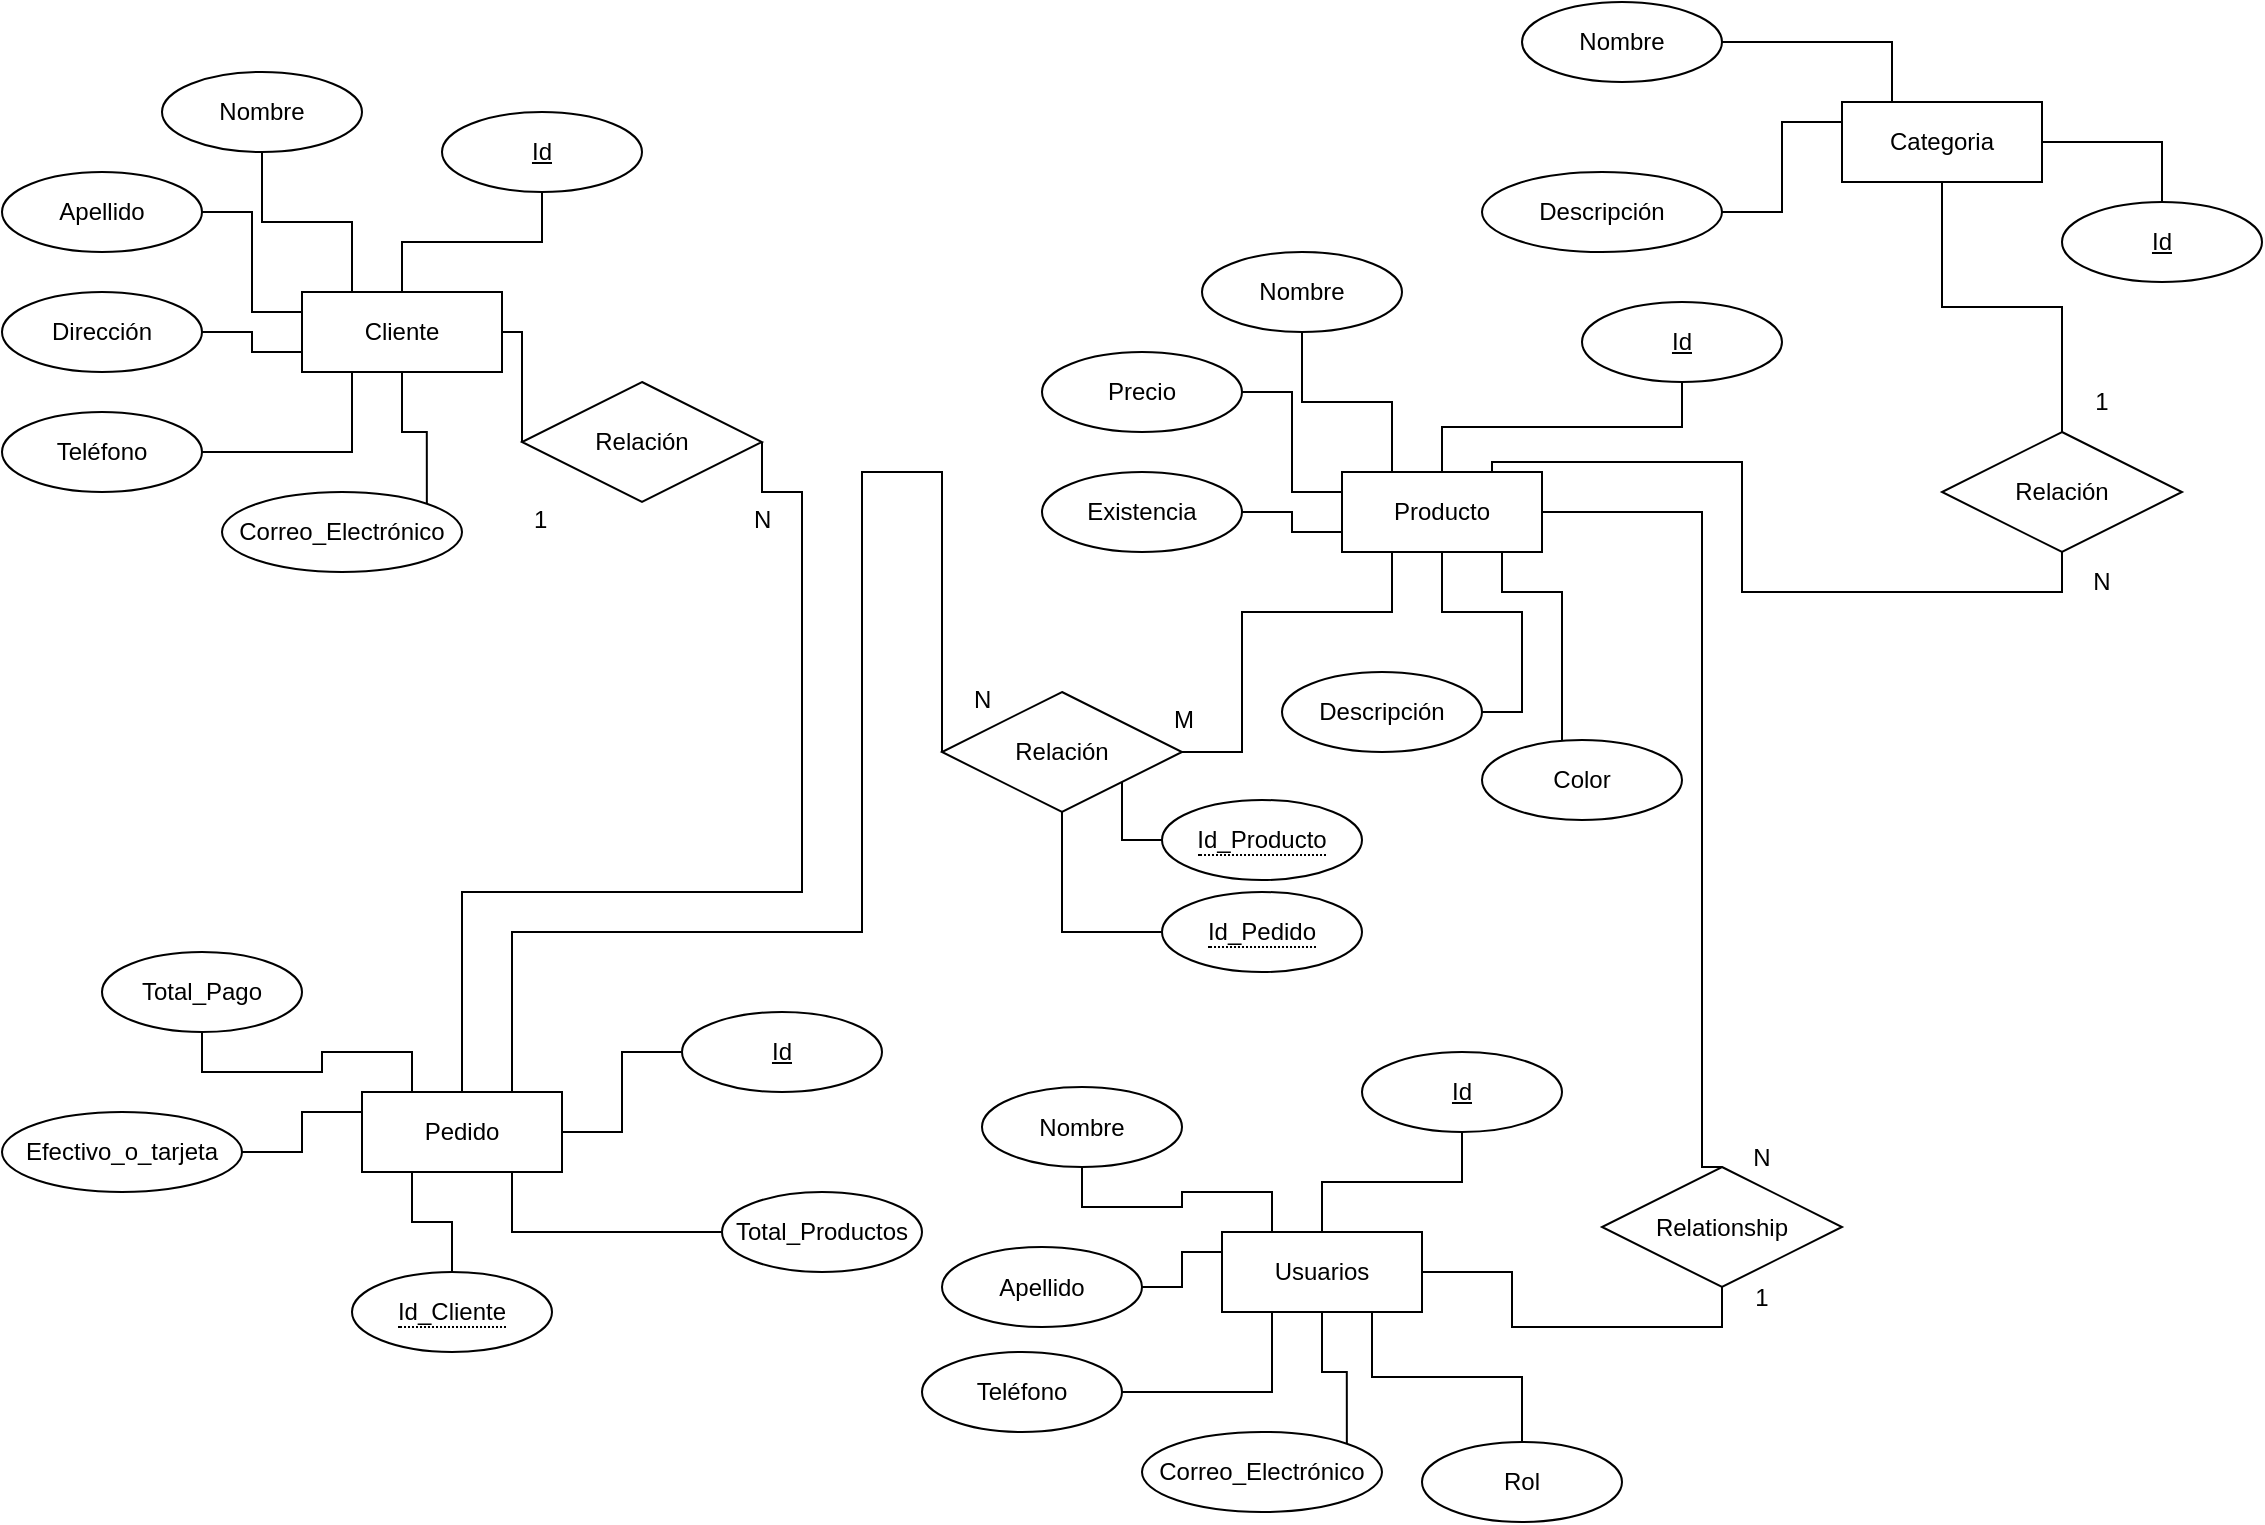 <mxfile version="27.0.5">
  <diagram name="Página-1" id="imqD01M5zrtMZavtxSDU">
    <mxGraphModel dx="1603" dy="1015" grid="1" gridSize="10" guides="1" tooltips="1" connect="1" arrows="1" fold="1" page="1" pageScale="1" pageWidth="1169" pageHeight="827" math="0" shadow="0">
      <root>
        <mxCell id="0" />
        <mxCell id="1" parent="0" />
        <mxCell id="xyCPjFLZ7RANjCCAETmr-10" style="edgeStyle=orthogonalEdgeStyle;rounded=0;orthogonalLoop=1;jettySize=auto;html=1;exitX=0.5;exitY=0;exitDx=0;exitDy=0;endArrow=none;startFill=0;" parent="1" source="xyCPjFLZ7RANjCCAETmr-1" target="xyCPjFLZ7RANjCCAETmr-2" edge="1">
          <mxGeometry relative="1" as="geometry" />
        </mxCell>
        <mxCell id="xyCPjFLZ7RANjCCAETmr-11" style="edgeStyle=orthogonalEdgeStyle;rounded=0;orthogonalLoop=1;jettySize=auto;html=1;exitX=0.25;exitY=0;exitDx=0;exitDy=0;endArrow=none;startFill=0;" parent="1" source="xyCPjFLZ7RANjCCAETmr-1" target="xyCPjFLZ7RANjCCAETmr-3" edge="1">
          <mxGeometry relative="1" as="geometry" />
        </mxCell>
        <mxCell id="xyCPjFLZ7RANjCCAETmr-12" style="edgeStyle=orthogonalEdgeStyle;rounded=0;orthogonalLoop=1;jettySize=auto;html=1;exitX=0;exitY=0.25;exitDx=0;exitDy=0;entryX=1;entryY=0.5;entryDx=0;entryDy=0;endArrow=none;startFill=0;" parent="1" source="xyCPjFLZ7RANjCCAETmr-1" target="xyCPjFLZ7RANjCCAETmr-4" edge="1">
          <mxGeometry relative="1" as="geometry" />
        </mxCell>
        <mxCell id="xyCPjFLZ7RANjCCAETmr-13" style="edgeStyle=orthogonalEdgeStyle;rounded=0;orthogonalLoop=1;jettySize=auto;html=1;exitX=0;exitY=0.75;exitDx=0;exitDy=0;entryX=1;entryY=0.5;entryDx=0;entryDy=0;endArrow=none;startFill=0;" parent="1" source="xyCPjFLZ7RANjCCAETmr-1" target="xyCPjFLZ7RANjCCAETmr-6" edge="1">
          <mxGeometry relative="1" as="geometry" />
        </mxCell>
        <mxCell id="xyCPjFLZ7RANjCCAETmr-14" style="edgeStyle=orthogonalEdgeStyle;rounded=0;orthogonalLoop=1;jettySize=auto;html=1;exitX=0.25;exitY=1;exitDx=0;exitDy=0;entryX=1;entryY=0.5;entryDx=0;entryDy=0;endArrow=none;startFill=0;" parent="1" source="xyCPjFLZ7RANjCCAETmr-1" target="xyCPjFLZ7RANjCCAETmr-7" edge="1">
          <mxGeometry relative="1" as="geometry" />
        </mxCell>
        <mxCell id="xyCPjFLZ7RANjCCAETmr-15" style="edgeStyle=orthogonalEdgeStyle;rounded=0;orthogonalLoop=1;jettySize=auto;html=1;exitX=0.5;exitY=1;exitDx=0;exitDy=0;entryX=1;entryY=0;entryDx=0;entryDy=0;endArrow=none;startFill=0;" parent="1" source="xyCPjFLZ7RANjCCAETmr-1" target="xyCPjFLZ7RANjCCAETmr-8" edge="1">
          <mxGeometry relative="1" as="geometry" />
        </mxCell>
        <mxCell id="xyCPjFLZ7RANjCCAETmr-44" style="edgeStyle=orthogonalEdgeStyle;rounded=0;orthogonalLoop=1;jettySize=auto;html=1;exitX=1;exitY=0.5;exitDx=0;exitDy=0;entryX=0;entryY=0.5;entryDx=0;entryDy=0;endArrow=none;startFill=0;" parent="1" source="xyCPjFLZ7RANjCCAETmr-1" target="xyCPjFLZ7RANjCCAETmr-43" edge="1">
          <mxGeometry relative="1" as="geometry">
            <Array as="points">
              <mxPoint x="270" y="185" />
            </Array>
          </mxGeometry>
        </mxCell>
        <mxCell id="xyCPjFLZ7RANjCCAETmr-1" value="Cliente" style="whiteSpace=wrap;html=1;align=center;" parent="1" vertex="1">
          <mxGeometry x="160" y="165" width="100" height="40" as="geometry" />
        </mxCell>
        <mxCell id="xyCPjFLZ7RANjCCAETmr-2" value="Id" style="ellipse;whiteSpace=wrap;html=1;align=center;fontStyle=4;" parent="1" vertex="1">
          <mxGeometry x="230" y="75" width="100" height="40" as="geometry" />
        </mxCell>
        <mxCell id="xyCPjFLZ7RANjCCAETmr-3" value="Nombre" style="ellipse;whiteSpace=wrap;html=1;align=center;" parent="1" vertex="1">
          <mxGeometry x="90" y="55" width="100" height="40" as="geometry" />
        </mxCell>
        <mxCell id="xyCPjFLZ7RANjCCAETmr-4" value="Apellido" style="ellipse;whiteSpace=wrap;html=1;align=center;" parent="1" vertex="1">
          <mxGeometry x="10" y="105" width="100" height="40" as="geometry" />
        </mxCell>
        <mxCell id="xyCPjFLZ7RANjCCAETmr-6" value="Dirección" style="ellipse;whiteSpace=wrap;html=1;align=center;" parent="1" vertex="1">
          <mxGeometry x="10" y="165" width="100" height="40" as="geometry" />
        </mxCell>
        <mxCell id="xyCPjFLZ7RANjCCAETmr-7" value="Teléfono" style="ellipse;whiteSpace=wrap;html=1;align=center;" parent="1" vertex="1">
          <mxGeometry x="10" y="225" width="100" height="40" as="geometry" />
        </mxCell>
        <mxCell id="xyCPjFLZ7RANjCCAETmr-8" value="Correo_Electrónico" style="ellipse;whiteSpace=wrap;html=1;align=center;" parent="1" vertex="1">
          <mxGeometry x="120" y="265" width="120" height="40" as="geometry" />
        </mxCell>
        <mxCell id="xyCPjFLZ7RANjCCAETmr-16" style="edgeStyle=orthogonalEdgeStyle;rounded=0;orthogonalLoop=1;jettySize=auto;html=1;exitX=0.5;exitY=0;exitDx=0;exitDy=0;endArrow=none;startFill=0;" parent="1" source="xyCPjFLZ7RANjCCAETmr-22" target="xyCPjFLZ7RANjCCAETmr-23" edge="1">
          <mxGeometry relative="1" as="geometry" />
        </mxCell>
        <mxCell id="xyCPjFLZ7RANjCCAETmr-17" style="edgeStyle=orthogonalEdgeStyle;rounded=0;orthogonalLoop=1;jettySize=auto;html=1;exitX=0.25;exitY=0;exitDx=0;exitDy=0;endArrow=none;startFill=0;" parent="1" source="xyCPjFLZ7RANjCCAETmr-22" target="xyCPjFLZ7RANjCCAETmr-24" edge="1">
          <mxGeometry relative="1" as="geometry" />
        </mxCell>
        <mxCell id="xyCPjFLZ7RANjCCAETmr-18" style="edgeStyle=orthogonalEdgeStyle;rounded=0;orthogonalLoop=1;jettySize=auto;html=1;exitX=0;exitY=0.25;exitDx=0;exitDy=0;entryX=1;entryY=0.5;entryDx=0;entryDy=0;endArrow=none;startFill=0;" parent="1" source="xyCPjFLZ7RANjCCAETmr-22" target="xyCPjFLZ7RANjCCAETmr-25" edge="1">
          <mxGeometry relative="1" as="geometry" />
        </mxCell>
        <mxCell id="xyCPjFLZ7RANjCCAETmr-19" style="edgeStyle=orthogonalEdgeStyle;rounded=0;orthogonalLoop=1;jettySize=auto;html=1;exitX=0;exitY=0.75;exitDx=0;exitDy=0;entryX=1;entryY=0.5;entryDx=0;entryDy=0;endArrow=none;startFill=0;" parent="1" source="xyCPjFLZ7RANjCCAETmr-22" target="xyCPjFLZ7RANjCCAETmr-26" edge="1">
          <mxGeometry relative="1" as="geometry" />
        </mxCell>
        <mxCell id="xyCPjFLZ7RANjCCAETmr-20" style="edgeStyle=orthogonalEdgeStyle;rounded=0;orthogonalLoop=1;jettySize=auto;html=1;exitX=0.5;exitY=1;exitDx=0;exitDy=0;entryX=1;entryY=0.5;entryDx=0;entryDy=0;endArrow=none;startFill=0;" parent="1" source="xyCPjFLZ7RANjCCAETmr-22" target="xyCPjFLZ7RANjCCAETmr-27" edge="1">
          <mxGeometry relative="1" as="geometry" />
        </mxCell>
        <mxCell id="xyCPjFLZ7RANjCCAETmr-21" style="edgeStyle=orthogonalEdgeStyle;rounded=0;orthogonalLoop=1;jettySize=auto;html=1;exitX=0.75;exitY=1;exitDx=0;exitDy=0;entryX=1;entryY=0;entryDx=0;entryDy=0;endArrow=none;startFill=0;" parent="1" source="xyCPjFLZ7RANjCCAETmr-22" target="xyCPjFLZ7RANjCCAETmr-28" edge="1">
          <mxGeometry relative="1" as="geometry">
            <Array as="points">
              <mxPoint x="760" y="295" />
              <mxPoint x="760" y="315" />
              <mxPoint x="790" y="315" />
              <mxPoint x="790" y="395" />
            </Array>
          </mxGeometry>
        </mxCell>
        <mxCell id="xyCPjFLZ7RANjCCAETmr-22" value="Producto" style="whiteSpace=wrap;html=1;align=center;" parent="1" vertex="1">
          <mxGeometry x="680" y="255" width="100" height="40" as="geometry" />
        </mxCell>
        <mxCell id="xyCPjFLZ7RANjCCAETmr-23" value="Id" style="ellipse;whiteSpace=wrap;html=1;align=center;fontStyle=4;" parent="1" vertex="1">
          <mxGeometry x="800" y="170" width="100" height="40" as="geometry" />
        </mxCell>
        <mxCell id="xyCPjFLZ7RANjCCAETmr-24" value="Nombre" style="ellipse;whiteSpace=wrap;html=1;align=center;" parent="1" vertex="1">
          <mxGeometry x="610" y="145" width="100" height="40" as="geometry" />
        </mxCell>
        <mxCell id="xyCPjFLZ7RANjCCAETmr-25" value="Precio" style="ellipse;whiteSpace=wrap;html=1;align=center;" parent="1" vertex="1">
          <mxGeometry x="530" y="195" width="100" height="40" as="geometry" />
        </mxCell>
        <mxCell id="xyCPjFLZ7RANjCCAETmr-26" value="Existencia" style="ellipse;whiteSpace=wrap;html=1;align=center;" parent="1" vertex="1">
          <mxGeometry x="530" y="255" width="100" height="40" as="geometry" />
        </mxCell>
        <mxCell id="xyCPjFLZ7RANjCCAETmr-27" value="Descripción" style="ellipse;whiteSpace=wrap;html=1;align=center;" parent="1" vertex="1">
          <mxGeometry x="650" y="355" width="100" height="40" as="geometry" />
        </mxCell>
        <mxCell id="xyCPjFLZ7RANjCCAETmr-28" value="Color" style="ellipse;whiteSpace=wrap;html=1;align=center;" parent="1" vertex="1">
          <mxGeometry x="750" y="389" width="100" height="40" as="geometry" />
        </mxCell>
        <mxCell id="xyCPjFLZ7RANjCCAETmr-29" style="edgeStyle=orthogonalEdgeStyle;rounded=0;orthogonalLoop=1;jettySize=auto;html=1;exitX=1;exitY=0.5;exitDx=0;exitDy=0;endArrow=none;startFill=0;" parent="1" source="xyCPjFLZ7RANjCCAETmr-35" target="xyCPjFLZ7RANjCCAETmr-36" edge="1">
          <mxGeometry relative="1" as="geometry" />
        </mxCell>
        <mxCell id="xyCPjFLZ7RANjCCAETmr-30" style="edgeStyle=orthogonalEdgeStyle;rounded=0;orthogonalLoop=1;jettySize=auto;html=1;exitX=0.25;exitY=0;exitDx=0;exitDy=0;endArrow=none;startFill=0;" parent="1" source="xyCPjFLZ7RANjCCAETmr-35" target="xyCPjFLZ7RANjCCAETmr-37" edge="1">
          <mxGeometry relative="1" as="geometry" />
        </mxCell>
        <mxCell id="xyCPjFLZ7RANjCCAETmr-31" style="edgeStyle=orthogonalEdgeStyle;rounded=0;orthogonalLoop=1;jettySize=auto;html=1;exitX=0;exitY=0.25;exitDx=0;exitDy=0;entryX=1;entryY=0.5;entryDx=0;entryDy=0;endArrow=none;startFill=0;" parent="1" source="xyCPjFLZ7RANjCCAETmr-35" target="xyCPjFLZ7RANjCCAETmr-38" edge="1">
          <mxGeometry relative="1" as="geometry" />
        </mxCell>
        <mxCell id="xyCPjFLZ7RANjCCAETmr-33" style="edgeStyle=orthogonalEdgeStyle;rounded=0;orthogonalLoop=1;jettySize=auto;html=1;exitX=0.75;exitY=1;exitDx=0;exitDy=0;entryX=0;entryY=0.5;entryDx=0;entryDy=0;endArrow=none;startFill=0;" parent="1" source="xyCPjFLZ7RANjCCAETmr-35" target="xyCPjFLZ7RANjCCAETmr-40" edge="1">
          <mxGeometry relative="1" as="geometry" />
        </mxCell>
        <mxCell id="xyCPjFLZ7RANjCCAETmr-35" value="Pedido" style="whiteSpace=wrap;html=1;align=center;" parent="1" vertex="1">
          <mxGeometry x="190" y="565" width="100" height="40" as="geometry" />
        </mxCell>
        <mxCell id="xyCPjFLZ7RANjCCAETmr-36" value="Id" style="ellipse;whiteSpace=wrap;html=1;align=center;fontStyle=4;" parent="1" vertex="1">
          <mxGeometry x="350" y="525" width="100" height="40" as="geometry" />
        </mxCell>
        <mxCell id="xyCPjFLZ7RANjCCAETmr-37" value="Total_Pago" style="ellipse;whiteSpace=wrap;html=1;align=center;" parent="1" vertex="1">
          <mxGeometry x="60" y="495" width="100" height="40" as="geometry" />
        </mxCell>
        <mxCell id="xyCPjFLZ7RANjCCAETmr-38" value="Efectivo_o_tarjeta" style="ellipse;whiteSpace=wrap;html=1;align=center;" parent="1" vertex="1">
          <mxGeometry x="10" y="575" width="120" height="40" as="geometry" />
        </mxCell>
        <mxCell id="xyCPjFLZ7RANjCCAETmr-40" value="Total_Productos" style="ellipse;whiteSpace=wrap;html=1;align=center;" parent="1" vertex="1">
          <mxGeometry x="370" y="615" width="100" height="40" as="geometry" />
        </mxCell>
        <mxCell id="xyCPjFLZ7RANjCCAETmr-45" style="edgeStyle=orthogonalEdgeStyle;rounded=0;orthogonalLoop=1;jettySize=auto;html=1;exitX=1;exitY=0.5;exitDx=0;exitDy=0;entryX=0.5;entryY=0;entryDx=0;entryDy=0;endArrow=none;startFill=0;" parent="1" source="xyCPjFLZ7RANjCCAETmr-43" target="xyCPjFLZ7RANjCCAETmr-35" edge="1">
          <mxGeometry relative="1" as="geometry">
            <Array as="points">
              <mxPoint x="410" y="265" />
              <mxPoint x="410" y="465" />
              <mxPoint x="240" y="465" />
            </Array>
          </mxGeometry>
        </mxCell>
        <mxCell id="xyCPjFLZ7RANjCCAETmr-43" value="Relación" style="shape=rhombus;perimeter=rhombusPerimeter;whiteSpace=wrap;html=1;align=center;" parent="1" vertex="1">
          <mxGeometry x="270" y="210" width="120" height="60" as="geometry" />
        </mxCell>
        <mxCell id="xyCPjFLZ7RANjCCAETmr-46" value="1" style="text;strokeColor=none;fillColor=none;spacingLeft=4;spacingRight=4;overflow=hidden;rotatable=0;points=[[0,0.5],[1,0.5]];portConstraint=eastwest;fontSize=12;whiteSpace=wrap;html=1;" parent="1" vertex="1">
          <mxGeometry x="270" y="265" width="40" height="30" as="geometry" />
        </mxCell>
        <mxCell id="xyCPjFLZ7RANjCCAETmr-48" value="N" style="text;strokeColor=none;fillColor=none;spacingLeft=4;spacingRight=4;overflow=hidden;rotatable=0;points=[[0,0.5],[1,0.5]];portConstraint=eastwest;fontSize=12;whiteSpace=wrap;html=1;" parent="1" vertex="1">
          <mxGeometry x="380" y="265" width="40" height="30" as="geometry" />
        </mxCell>
        <mxCell id="xyCPjFLZ7RANjCCAETmr-50" style="edgeStyle=orthogonalEdgeStyle;rounded=0;orthogonalLoop=1;jettySize=auto;html=1;exitX=0;exitY=0.5;exitDx=0;exitDy=0;entryX=0.75;entryY=0;entryDx=0;entryDy=0;endArrow=none;startFill=0;" parent="1" source="xyCPjFLZ7RANjCCAETmr-49" target="xyCPjFLZ7RANjCCAETmr-35" edge="1">
          <mxGeometry relative="1" as="geometry">
            <Array as="points">
              <mxPoint x="440" y="255" />
              <mxPoint x="440" y="485" />
              <mxPoint x="265" y="485" />
            </Array>
          </mxGeometry>
        </mxCell>
        <mxCell id="xyCPjFLZ7RANjCCAETmr-51" style="edgeStyle=orthogonalEdgeStyle;rounded=0;orthogonalLoop=1;jettySize=auto;html=1;exitX=1;exitY=0.5;exitDx=0;exitDy=0;entryX=0.25;entryY=1;entryDx=0;entryDy=0;endArrow=none;startFill=0;" parent="1" source="xyCPjFLZ7RANjCCAETmr-49" target="xyCPjFLZ7RANjCCAETmr-22" edge="1">
          <mxGeometry relative="1" as="geometry">
            <Array as="points">
              <mxPoint x="630" y="395" />
              <mxPoint x="630" y="325" />
              <mxPoint x="705" y="325" />
            </Array>
          </mxGeometry>
        </mxCell>
        <mxCell id="xyCPjFLZ7RANjCCAETmr-49" value="Relación" style="shape=rhombus;perimeter=rhombusPerimeter;whiteSpace=wrap;html=1;align=center;" parent="1" vertex="1">
          <mxGeometry x="480" y="365" width="120" height="60" as="geometry" />
        </mxCell>
        <mxCell id="xyCPjFLZ7RANjCCAETmr-54" value="N" style="text;strokeColor=none;fillColor=none;spacingLeft=4;spacingRight=4;overflow=hidden;rotatable=0;points=[[0,0.5],[1,0.5]];portConstraint=eastwest;fontSize=12;whiteSpace=wrap;html=1;" parent="1" vertex="1">
          <mxGeometry x="490" y="355" width="40" height="30" as="geometry" />
        </mxCell>
        <mxCell id="xyCPjFLZ7RANjCCAETmr-55" value="M" style="text;strokeColor=none;fillColor=none;spacingLeft=4;spacingRight=4;overflow=hidden;rotatable=0;points=[[0,0.5],[1,0.5]];portConstraint=eastwest;fontSize=12;whiteSpace=wrap;html=1;" parent="1" vertex="1">
          <mxGeometry x="590" y="365" width="40" height="30" as="geometry" />
        </mxCell>
        <mxCell id="xyCPjFLZ7RANjCCAETmr-63" style="edgeStyle=orthogonalEdgeStyle;rounded=0;orthogonalLoop=1;jettySize=auto;html=1;exitX=0;exitY=0.5;exitDx=0;exitDy=0;entryX=1;entryY=1;entryDx=0;entryDy=0;endArrow=none;startFill=0;" parent="1" source="xyCPjFLZ7RANjCCAETmr-56" target="xyCPjFLZ7RANjCCAETmr-49" edge="1">
          <mxGeometry relative="1" as="geometry" />
        </mxCell>
        <mxCell id="xyCPjFLZ7RANjCCAETmr-56" value="&lt;span style=&quot;border-bottom: 1px dotted&quot;&gt;Id_Producto&lt;/span&gt;" style="ellipse;whiteSpace=wrap;html=1;align=center;" parent="1" vertex="1">
          <mxGeometry x="590" y="419" width="100" height="40" as="geometry" />
        </mxCell>
        <mxCell id="xyCPjFLZ7RANjCCAETmr-64" style="edgeStyle=orthogonalEdgeStyle;rounded=0;orthogonalLoop=1;jettySize=auto;html=1;exitX=0;exitY=0.5;exitDx=0;exitDy=0;entryX=0.5;entryY=1;entryDx=0;entryDy=0;endArrow=none;startFill=0;" parent="1" source="xyCPjFLZ7RANjCCAETmr-62" target="xyCPjFLZ7RANjCCAETmr-49" edge="1">
          <mxGeometry relative="1" as="geometry" />
        </mxCell>
        <mxCell id="xyCPjFLZ7RANjCCAETmr-62" value="&lt;span style=&quot;border-bottom: 1px dotted&quot;&gt;Id_Pedido&lt;/span&gt;" style="ellipse;whiteSpace=wrap;html=1;align=center;" parent="1" vertex="1">
          <mxGeometry x="590" y="465" width="100" height="40" as="geometry" />
        </mxCell>
        <mxCell id="xyCPjFLZ7RANjCCAETmr-67" style="edgeStyle=orthogonalEdgeStyle;rounded=0;orthogonalLoop=1;jettySize=auto;html=1;exitX=0.5;exitY=0;exitDx=0;exitDy=0;entryX=0.25;entryY=1;entryDx=0;entryDy=0;endArrow=none;startFill=0;" parent="1" source="xyCPjFLZ7RANjCCAETmr-65" target="xyCPjFLZ7RANjCCAETmr-35" edge="1">
          <mxGeometry relative="1" as="geometry" />
        </mxCell>
        <mxCell id="xyCPjFLZ7RANjCCAETmr-65" value="&lt;span style=&quot;border-bottom: 1px dotted&quot;&gt;Id_Cliente&lt;/span&gt;" style="ellipse;whiteSpace=wrap;html=1;align=center;" parent="1" vertex="1">
          <mxGeometry x="185" y="655" width="100" height="40" as="geometry" />
        </mxCell>
        <mxCell id="LOJ8JT2x4fSzI2Ahi3I2-1" style="edgeStyle=orthogonalEdgeStyle;rounded=0;orthogonalLoop=1;jettySize=auto;html=1;exitX=0.5;exitY=0;exitDx=0;exitDy=0;endArrow=none;startFill=0;" parent="1" source="LOJ8JT2x4fSzI2Ahi3I2-8" target="LOJ8JT2x4fSzI2Ahi3I2-9" edge="1">
          <mxGeometry relative="1" as="geometry" />
        </mxCell>
        <mxCell id="LOJ8JT2x4fSzI2Ahi3I2-2" style="edgeStyle=orthogonalEdgeStyle;rounded=0;orthogonalLoop=1;jettySize=auto;html=1;exitX=0.25;exitY=0;exitDx=0;exitDy=0;endArrow=none;startFill=0;" parent="1" source="LOJ8JT2x4fSzI2Ahi3I2-8" target="LOJ8JT2x4fSzI2Ahi3I2-10" edge="1">
          <mxGeometry relative="1" as="geometry" />
        </mxCell>
        <mxCell id="LOJ8JT2x4fSzI2Ahi3I2-3" style="edgeStyle=orthogonalEdgeStyle;rounded=0;orthogonalLoop=1;jettySize=auto;html=1;exitX=0;exitY=0.25;exitDx=0;exitDy=0;entryX=1;entryY=0.5;entryDx=0;entryDy=0;endArrow=none;startFill=0;" parent="1" source="LOJ8JT2x4fSzI2Ahi3I2-8" target="LOJ8JT2x4fSzI2Ahi3I2-11" edge="1">
          <mxGeometry relative="1" as="geometry" />
        </mxCell>
        <mxCell id="LOJ8JT2x4fSzI2Ahi3I2-5" style="edgeStyle=orthogonalEdgeStyle;rounded=0;orthogonalLoop=1;jettySize=auto;html=1;exitX=0.25;exitY=1;exitDx=0;exitDy=0;entryX=1;entryY=0.5;entryDx=0;entryDy=0;endArrow=none;startFill=0;" parent="1" source="LOJ8JT2x4fSzI2Ahi3I2-8" target="LOJ8JT2x4fSzI2Ahi3I2-13" edge="1">
          <mxGeometry relative="1" as="geometry" />
        </mxCell>
        <mxCell id="LOJ8JT2x4fSzI2Ahi3I2-6" style="edgeStyle=orthogonalEdgeStyle;rounded=0;orthogonalLoop=1;jettySize=auto;html=1;exitX=0.5;exitY=1;exitDx=0;exitDy=0;entryX=1;entryY=0;entryDx=0;entryDy=0;endArrow=none;startFill=0;" parent="1" source="LOJ8JT2x4fSzI2Ahi3I2-8" target="LOJ8JT2x4fSzI2Ahi3I2-14" edge="1">
          <mxGeometry relative="1" as="geometry" />
        </mxCell>
        <mxCell id="LOJ8JT2x4fSzI2Ahi3I2-17" style="edgeStyle=orthogonalEdgeStyle;rounded=0;orthogonalLoop=1;jettySize=auto;html=1;exitX=0.75;exitY=1;exitDx=0;exitDy=0;startArrow=none;startFill=0;endArrow=none;" parent="1" source="LOJ8JT2x4fSzI2Ahi3I2-8" target="LOJ8JT2x4fSzI2Ahi3I2-16" edge="1">
          <mxGeometry relative="1" as="geometry" />
        </mxCell>
        <mxCell id="LOJ8JT2x4fSzI2Ahi3I2-8" value="Usuarios" style="whiteSpace=wrap;html=1;align=center;" parent="1" vertex="1">
          <mxGeometry x="620" y="635" width="100" height="40" as="geometry" />
        </mxCell>
        <mxCell id="LOJ8JT2x4fSzI2Ahi3I2-9" value="Id" style="ellipse;whiteSpace=wrap;html=1;align=center;fontStyle=4;" parent="1" vertex="1">
          <mxGeometry x="690" y="545" width="100" height="40" as="geometry" />
        </mxCell>
        <mxCell id="LOJ8JT2x4fSzI2Ahi3I2-10" value="Nombre" style="ellipse;whiteSpace=wrap;html=1;align=center;" parent="1" vertex="1">
          <mxGeometry x="500" y="562.5" width="100" height="40" as="geometry" />
        </mxCell>
        <mxCell id="LOJ8JT2x4fSzI2Ahi3I2-11" value="Apellido" style="ellipse;whiteSpace=wrap;html=1;align=center;" parent="1" vertex="1">
          <mxGeometry x="480" y="642.5" width="100" height="40" as="geometry" />
        </mxCell>
        <mxCell id="LOJ8JT2x4fSzI2Ahi3I2-13" value="Teléfono" style="ellipse;whiteSpace=wrap;html=1;align=center;" parent="1" vertex="1">
          <mxGeometry x="470" y="695" width="100" height="40" as="geometry" />
        </mxCell>
        <mxCell id="LOJ8JT2x4fSzI2Ahi3I2-14" value="Correo_Electrónico" style="ellipse;whiteSpace=wrap;html=1;align=center;" parent="1" vertex="1">
          <mxGeometry x="580" y="735" width="120" height="40" as="geometry" />
        </mxCell>
        <mxCell id="LOJ8JT2x4fSzI2Ahi3I2-16" value="Rol" style="ellipse;whiteSpace=wrap;html=1;align=center;fontStyle=0;" parent="1" vertex="1">
          <mxGeometry x="720" y="740" width="100" height="40" as="geometry" />
        </mxCell>
        <mxCell id="LOJ8JT2x4fSzI2Ahi3I2-20" style="edgeStyle=orthogonalEdgeStyle;rounded=0;orthogonalLoop=1;jettySize=auto;html=1;exitX=0.5;exitY=0;exitDx=0;exitDy=0;entryX=1;entryY=0.5;entryDx=0;entryDy=0;endArrow=none;startFill=0;" parent="1" source="LOJ8JT2x4fSzI2Ahi3I2-19" target="xyCPjFLZ7RANjCCAETmr-22" edge="1">
          <mxGeometry relative="1" as="geometry">
            <Array as="points">
              <mxPoint x="860" y="602" />
              <mxPoint x="860" y="275" />
            </Array>
          </mxGeometry>
        </mxCell>
        <mxCell id="LOJ8JT2x4fSzI2Ahi3I2-21" style="edgeStyle=orthogonalEdgeStyle;rounded=0;orthogonalLoop=1;jettySize=auto;html=1;exitX=0.5;exitY=1;exitDx=0;exitDy=0;entryX=1;entryY=0.5;entryDx=0;entryDy=0;endArrow=none;startFill=0;" parent="1" source="LOJ8JT2x4fSzI2Ahi3I2-19" target="LOJ8JT2x4fSzI2Ahi3I2-8" edge="1">
          <mxGeometry relative="1" as="geometry" />
        </mxCell>
        <mxCell id="LOJ8JT2x4fSzI2Ahi3I2-19" value="Relationship" style="shape=rhombus;perimeter=rhombusPerimeter;whiteSpace=wrap;html=1;align=center;" parent="1" vertex="1">
          <mxGeometry x="810" y="602.5" width="120" height="60" as="geometry" />
        </mxCell>
        <mxCell id="LOJ8JT2x4fSzI2Ahi3I2-22" value="N" style="text;html=1;align=center;verticalAlign=middle;whiteSpace=wrap;rounded=0;" parent="1" vertex="1">
          <mxGeometry x="860" y="582.5" width="60" height="30" as="geometry" />
        </mxCell>
        <mxCell id="LOJ8JT2x4fSzI2Ahi3I2-23" value="1" style="text;html=1;align=center;verticalAlign=middle;whiteSpace=wrap;rounded=0;" parent="1" vertex="1">
          <mxGeometry x="860" y="652.5" width="60" height="30" as="geometry" />
        </mxCell>
        <mxCell id="z7quWA_YRG-0DKhi06jU-12" style="edgeStyle=orthogonalEdgeStyle;rounded=0;orthogonalLoop=1;jettySize=auto;html=1;exitX=1;exitY=0.5;exitDx=0;exitDy=0;endArrow=none;startFill=0;" edge="1" parent="1" source="z7quWA_YRG-0DKhi06jU-16" target="z7quWA_YRG-0DKhi06jU-17">
          <mxGeometry relative="1" as="geometry" />
        </mxCell>
        <mxCell id="z7quWA_YRG-0DKhi06jU-13" style="edgeStyle=orthogonalEdgeStyle;rounded=0;orthogonalLoop=1;jettySize=auto;html=1;exitX=0.25;exitY=0;exitDx=0;exitDy=0;endArrow=none;startFill=0;" edge="1" parent="1" source="z7quWA_YRG-0DKhi06jU-16" target="z7quWA_YRG-0DKhi06jU-18">
          <mxGeometry relative="1" as="geometry">
            <Array as="points">
              <mxPoint x="955" y="40" />
            </Array>
          </mxGeometry>
        </mxCell>
        <mxCell id="z7quWA_YRG-0DKhi06jU-14" style="edgeStyle=orthogonalEdgeStyle;rounded=0;orthogonalLoop=1;jettySize=auto;html=1;exitX=0;exitY=0.25;exitDx=0;exitDy=0;entryX=1;entryY=0.5;entryDx=0;entryDy=0;endArrow=none;startFill=0;" edge="1" parent="1" source="z7quWA_YRG-0DKhi06jU-16" target="z7quWA_YRG-0DKhi06jU-19">
          <mxGeometry relative="1" as="geometry" />
        </mxCell>
        <mxCell id="z7quWA_YRG-0DKhi06jU-16" value="Categoria" style="whiteSpace=wrap;html=1;align=center;" vertex="1" parent="1">
          <mxGeometry x="930" y="70" width="100" height="40" as="geometry" />
        </mxCell>
        <mxCell id="z7quWA_YRG-0DKhi06jU-17" value="Id" style="ellipse;whiteSpace=wrap;html=1;align=center;fontStyle=4;" vertex="1" parent="1">
          <mxGeometry x="1040" y="120" width="100" height="40" as="geometry" />
        </mxCell>
        <mxCell id="z7quWA_YRG-0DKhi06jU-18" value="Nombre" style="ellipse;whiteSpace=wrap;html=1;align=center;" vertex="1" parent="1">
          <mxGeometry x="770" y="20" width="100" height="40" as="geometry" />
        </mxCell>
        <mxCell id="z7quWA_YRG-0DKhi06jU-19" value="Descripción" style="ellipse;whiteSpace=wrap;html=1;align=center;" vertex="1" parent="1">
          <mxGeometry x="750" y="105" width="120" height="40" as="geometry" />
        </mxCell>
        <mxCell id="z7quWA_YRG-0DKhi06jU-27" style="edgeStyle=orthogonalEdgeStyle;rounded=0;orthogonalLoop=1;jettySize=auto;html=1;exitX=0.5;exitY=0;exitDx=0;exitDy=0;entryX=0.5;entryY=1;entryDx=0;entryDy=0;endArrow=none;startFill=0;" edge="1" parent="1" source="z7quWA_YRG-0DKhi06jU-26" target="z7quWA_YRG-0DKhi06jU-16">
          <mxGeometry relative="1" as="geometry" />
        </mxCell>
        <mxCell id="z7quWA_YRG-0DKhi06jU-28" style="edgeStyle=orthogonalEdgeStyle;rounded=0;orthogonalLoop=1;jettySize=auto;html=1;exitX=0.5;exitY=1;exitDx=0;exitDy=0;entryX=0.75;entryY=0;entryDx=0;entryDy=0;endArrow=none;startFill=0;" edge="1" parent="1" source="z7quWA_YRG-0DKhi06jU-26" target="xyCPjFLZ7RANjCCAETmr-22">
          <mxGeometry relative="1" as="geometry">
            <Array as="points">
              <mxPoint x="1040" y="315" />
              <mxPoint x="880" y="315" />
              <mxPoint x="880" y="250" />
              <mxPoint x="755" y="250" />
            </Array>
          </mxGeometry>
        </mxCell>
        <mxCell id="z7quWA_YRG-0DKhi06jU-26" value="Relación" style="shape=rhombus;perimeter=rhombusPerimeter;whiteSpace=wrap;html=1;align=center;" vertex="1" parent="1">
          <mxGeometry x="980" y="235" width="120" height="60" as="geometry" />
        </mxCell>
        <mxCell id="z7quWA_YRG-0DKhi06jU-29" value="1" style="text;html=1;align=center;verticalAlign=middle;whiteSpace=wrap;rounded=0;" vertex="1" parent="1">
          <mxGeometry x="1030" y="205" width="60" height="30" as="geometry" />
        </mxCell>
        <mxCell id="z7quWA_YRG-0DKhi06jU-30" value="N" style="text;html=1;align=center;verticalAlign=middle;whiteSpace=wrap;rounded=0;" vertex="1" parent="1">
          <mxGeometry x="1030" y="295" width="60" height="30" as="geometry" />
        </mxCell>
      </root>
    </mxGraphModel>
  </diagram>
</mxfile>
